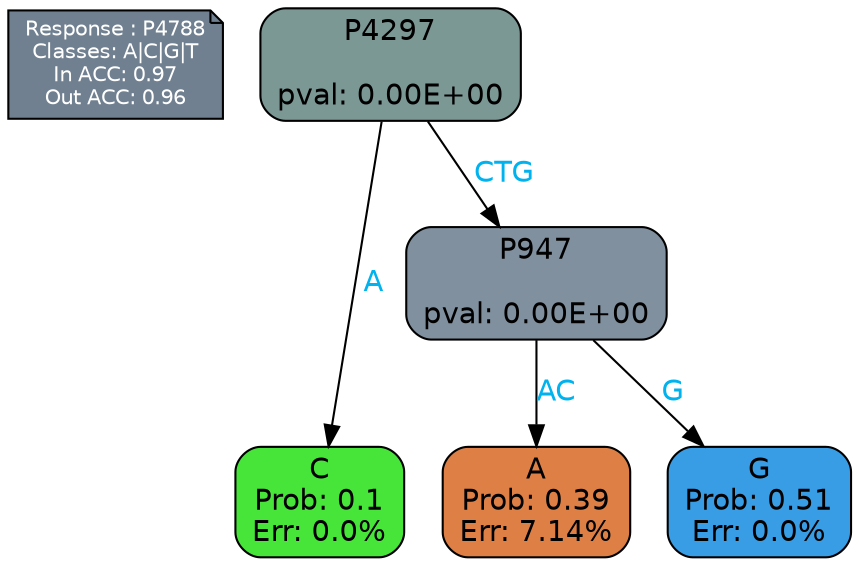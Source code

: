 digraph Tree {
node [shape=box, style="filled, rounded", color="black", fontname=helvetica] ;
graph [ranksep=equally, splines=polylines, bgcolor=transparent, dpi=600] ;
edge [fontname=helvetica] ;
LEGEND [label="Response : P4788
Classes: A|C|G|T
In ACC: 0.97
Out ACC: 0.96
",shape=note,align=left,style=filled,fillcolor="slategray",fontcolor="white",fontsize=10];1 [label="P4297

pval: 0.00E+00", fillcolor="#7b9895"] ;
2 [label="C
Prob: 0.1
Err: 0.0%", fillcolor="#47e539"] ;
3 [label="P947

pval: 0.00E+00", fillcolor="#81909f"] ;
4 [label="A
Prob: 0.39
Err: 7.14%", fillcolor="#de7f45"] ;
5 [label="G
Prob: 0.51
Err: 0.0%", fillcolor="#399de5"] ;
1 -> 2 [label="A",fontcolor=deepskyblue2] ;
1 -> 3 [label="CTG",fontcolor=deepskyblue2] ;
3 -> 4 [label="AC",fontcolor=deepskyblue2] ;
3 -> 5 [label="G",fontcolor=deepskyblue2] ;
{rank = same; 2;4;5;}{rank = same; LEGEND;1;}}